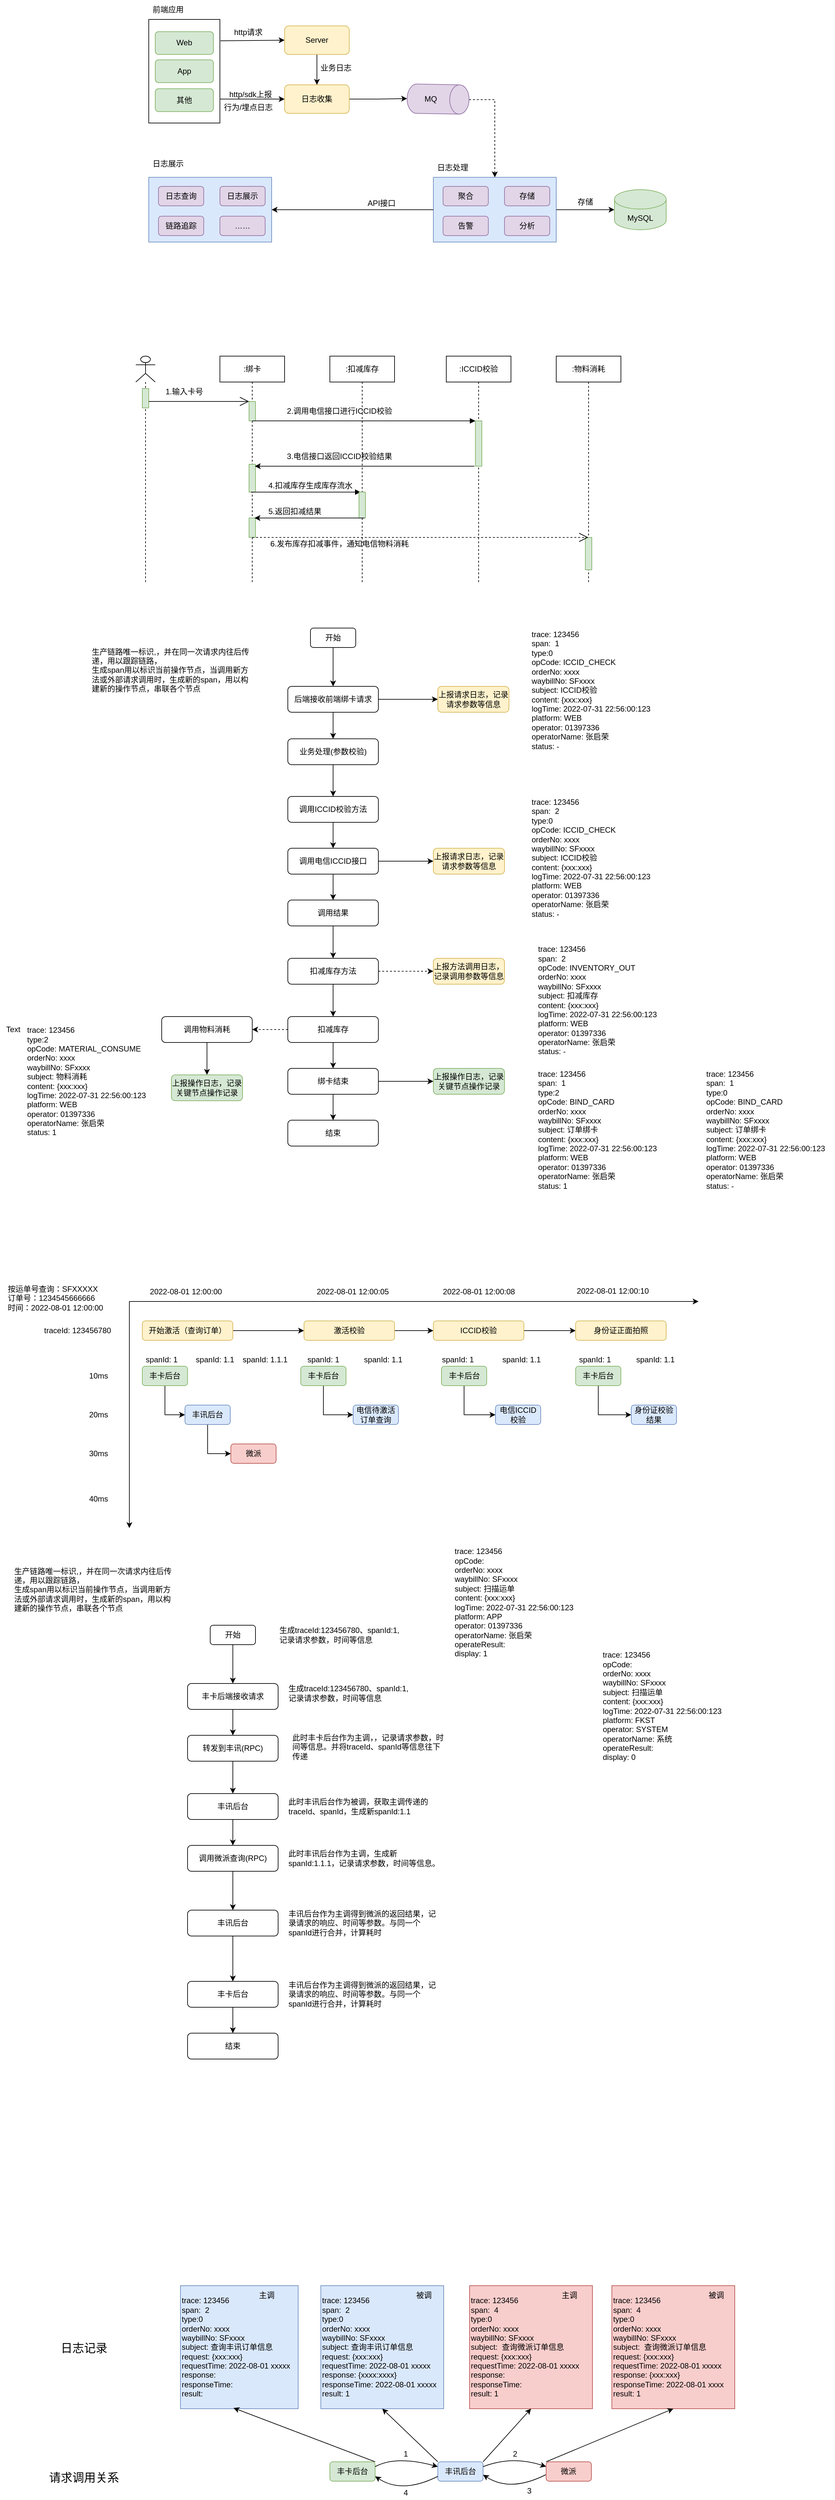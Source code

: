 <mxfile version="20.1.1" type="github">
  <diagram id="kvTPYWObUU4OJ8QcUyJl" name="第 1 页">
    <mxGraphModel dx="1422" dy="754" grid="1" gridSize="10" guides="1" tooltips="1" connect="1" arrows="1" fold="1" page="1" pageScale="1" pageWidth="1169" pageHeight="827" math="0" shadow="0">
      <root>
        <mxCell id="0" />
        <mxCell id="1" parent="0" />
        <mxCell id="aw7fuCHsteFxEcOTFYNh-49" style="edgeStyle=orthogonalEdgeStyle;rounded=0;orthogonalLoop=1;jettySize=auto;html=1;exitX=0.5;exitY=0;exitDx=0;exitDy=0;exitPerimeter=0;dashed=1;" parent="1" source="aw7fuCHsteFxEcOTFYNh-10" target="aw7fuCHsteFxEcOTFYNh-41" edge="1">
          <mxGeometry relative="1" as="geometry" />
        </mxCell>
        <mxCell id="aw7fuCHsteFxEcOTFYNh-10" value="" style="shape=cylinder3;whiteSpace=wrap;html=1;boundedLbl=1;backgroundOutline=1;size=15;rotation=91;fillColor=#e1d5e7;strokeColor=#9673a6;" parent="1" vertex="1">
          <mxGeometry x="654.67" y="185.13" width="45.33" height="95.83" as="geometry" />
        </mxCell>
        <mxCell id="aw7fuCHsteFxEcOTFYNh-28" value="" style="group" parent="1" vertex="1" connectable="0">
          <mxGeometry x="230" y="353.82" width="190" height="100" as="geometry" />
        </mxCell>
        <mxCell id="aw7fuCHsteFxEcOTFYNh-22" value="" style="rounded=0;whiteSpace=wrap;html=1;fillColor=#dae8fc;strokeColor=#6c8ebf;" parent="aw7fuCHsteFxEcOTFYNh-28" vertex="1">
          <mxGeometry width="190" height="100" as="geometry" />
        </mxCell>
        <mxCell id="aw7fuCHsteFxEcOTFYNh-19" value="日志查询" style="rounded=1;whiteSpace=wrap;html=1;fillColor=#e1d5e7;strokeColor=#9673a6;" parent="aw7fuCHsteFxEcOTFYNh-28" vertex="1">
          <mxGeometry x="15" y="14" width="70" height="30" as="geometry" />
        </mxCell>
        <mxCell id="aw7fuCHsteFxEcOTFYNh-20" value="日志展示" style="rounded=1;whiteSpace=wrap;html=1;fillColor=#e1d5e7;strokeColor=#9673a6;" parent="aw7fuCHsteFxEcOTFYNh-28" vertex="1">
          <mxGeometry x="110" y="14" width="70" height="30" as="geometry" />
        </mxCell>
        <mxCell id="aw7fuCHsteFxEcOTFYNh-21" value="链路追踪" style="rounded=1;whiteSpace=wrap;html=1;fillColor=#e1d5e7;strokeColor=#9673a6;" parent="aw7fuCHsteFxEcOTFYNh-28" vertex="1">
          <mxGeometry x="15" y="60" width="70" height="30" as="geometry" />
        </mxCell>
        <mxCell id="KkT-oR0zyqJZEEh2iuAG-106" value="……" style="rounded=1;whiteSpace=wrap;html=1;fillColor=#e1d5e7;strokeColor=#9673a6;" parent="aw7fuCHsteFxEcOTFYNh-28" vertex="1">
          <mxGeometry x="110" y="60" width="70" height="30" as="geometry" />
        </mxCell>
        <mxCell id="aw7fuCHsteFxEcOTFYNh-40" value="" style="group" parent="1" vertex="1" connectable="0">
          <mxGeometry x="670" y="353.82" width="190" height="100" as="geometry" />
        </mxCell>
        <mxCell id="aw7fuCHsteFxEcOTFYNh-41" value="" style="rounded=0;whiteSpace=wrap;html=1;fillColor=#dae8fc;strokeColor=#6c8ebf;" parent="aw7fuCHsteFxEcOTFYNh-40" vertex="1">
          <mxGeometry width="190" height="100" as="geometry" />
        </mxCell>
        <mxCell id="aw7fuCHsteFxEcOTFYNh-42" value="聚合" style="rounded=1;whiteSpace=wrap;html=1;fillColor=#e1d5e7;strokeColor=#9673a6;" parent="aw7fuCHsteFxEcOTFYNh-40" vertex="1">
          <mxGeometry x="15" y="14" width="70" height="30" as="geometry" />
        </mxCell>
        <mxCell id="aw7fuCHsteFxEcOTFYNh-43" value="存储" style="rounded=1;whiteSpace=wrap;html=1;fillColor=#e1d5e7;strokeColor=#9673a6;" parent="aw7fuCHsteFxEcOTFYNh-40" vertex="1">
          <mxGeometry x="110" y="14" width="70" height="30" as="geometry" />
        </mxCell>
        <mxCell id="aw7fuCHsteFxEcOTFYNh-44" value="告警" style="rounded=1;whiteSpace=wrap;html=1;fillColor=#e1d5e7;strokeColor=#9673a6;" parent="aw7fuCHsteFxEcOTFYNh-40" vertex="1">
          <mxGeometry x="15" y="60" width="70" height="30" as="geometry" />
        </mxCell>
        <mxCell id="aw7fuCHsteFxEcOTFYNh-45" value="分析" style="rounded=1;whiteSpace=wrap;html=1;fillColor=#e1d5e7;strokeColor=#9673a6;" parent="aw7fuCHsteFxEcOTFYNh-40" vertex="1">
          <mxGeometry x="110" y="60" width="70" height="30" as="geometry" />
        </mxCell>
        <mxCell id="aw7fuCHsteFxEcOTFYNh-46" value="日志展示" style="text;html=1;strokeColor=none;fillColor=none;align=center;verticalAlign=middle;whiteSpace=wrap;rounded=0;" parent="1" vertex="1">
          <mxGeometry x="230" y="317.82" width="60" height="30" as="geometry" />
        </mxCell>
        <mxCell id="aw7fuCHsteFxEcOTFYNh-47" value="日志处理" style="text;html=1;strokeColor=none;fillColor=none;align=center;verticalAlign=middle;whiteSpace=wrap;rounded=0;" parent="1" vertex="1">
          <mxGeometry x="670" y="323.82" width="60" height="30" as="geometry" />
        </mxCell>
        <mxCell id="aw7fuCHsteFxEcOTFYNh-57" style="edgeStyle=orthogonalEdgeStyle;rounded=0;orthogonalLoop=1;jettySize=auto;html=1;exitX=1;exitY=0.5;exitDx=0;exitDy=0;entryX=0;entryY=0.5;entryDx=0;entryDy=0;entryPerimeter=0;" parent="1" source="aw7fuCHsteFxEcOTFYNh-41" target="aw7fuCHsteFxEcOTFYNh-60" edge="1">
          <mxGeometry relative="1" as="geometry">
            <mxPoint x="940" y="403.82" as="targetPoint" />
          </mxGeometry>
        </mxCell>
        <mxCell id="aw7fuCHsteFxEcOTFYNh-58" style="edgeStyle=orthogonalEdgeStyle;rounded=0;orthogonalLoop=1;jettySize=auto;html=1;exitX=0;exitY=0.5;exitDx=0;exitDy=0;entryX=1;entryY=0.5;entryDx=0;entryDy=0;" parent="1" source="aw7fuCHsteFxEcOTFYNh-41" target="aw7fuCHsteFxEcOTFYNh-22" edge="1">
          <mxGeometry relative="1" as="geometry" />
        </mxCell>
        <mxCell id="aw7fuCHsteFxEcOTFYNh-59" value="API接口" style="text;html=1;strokeColor=none;fillColor=none;align=center;verticalAlign=middle;whiteSpace=wrap;rounded=0;" parent="1" vertex="1">
          <mxGeometry x="560" y="379" width="60" height="30" as="geometry" />
        </mxCell>
        <mxCell id="aw7fuCHsteFxEcOTFYNh-60" value="MySQL" style="shape=cylinder3;whiteSpace=wrap;html=1;boundedLbl=1;backgroundOutline=1;size=15;fillColor=#d5e8d4;strokeColor=#82b366;" parent="1" vertex="1">
          <mxGeometry x="950" y="372.82" width="80" height="62" as="geometry" />
        </mxCell>
        <mxCell id="aw7fuCHsteFxEcOTFYNh-62" style="edgeStyle=orthogonalEdgeStyle;rounded=0;orthogonalLoop=1;jettySize=auto;html=1;exitX=1;exitY=0.5;exitDx=0;exitDy=0;entryX=0.5;entryY=1;entryDx=0;entryDy=0;entryPerimeter=0;" parent="1" source="aw7fuCHsteFxEcOTFYNh-61" target="aw7fuCHsteFxEcOTFYNh-10" edge="1">
          <mxGeometry relative="1" as="geometry" />
        </mxCell>
        <mxCell id="aw7fuCHsteFxEcOTFYNh-61" value="日志收集" style="rounded=1;whiteSpace=wrap;html=1;fillColor=#fff2cc;strokeColor=#d6b656;" parent="1" vertex="1">
          <mxGeometry x="440" y="211" width="100" height="44.09" as="geometry" />
        </mxCell>
        <mxCell id="aw7fuCHsteFxEcOTFYNh-63" value="MQ" style="text;html=1;strokeColor=none;fillColor=none;align=center;verticalAlign=middle;whiteSpace=wrap;rounded=0;" parent="1" vertex="1">
          <mxGeometry x="636" y="218.04" width="60" height="30" as="geometry" />
        </mxCell>
        <mxCell id="KkT-oR0zyqJZEEh2iuAG-2" value="前端应用" style="text;html=1;strokeColor=none;fillColor=none;align=center;verticalAlign=middle;whiteSpace=wrap;rounded=0;" parent="1" vertex="1">
          <mxGeometry x="230" y="80" width="60" height="30" as="geometry" />
        </mxCell>
        <mxCell id="KkT-oR0zyqJZEEh2iuAG-8" value="" style="group;fillColor=#d5e8d4;strokeColor=#82b366;" parent="1" vertex="1" connectable="0">
          <mxGeometry x="230" y="110" width="110" height="160" as="geometry" />
        </mxCell>
        <mxCell id="KkT-oR0zyqJZEEh2iuAG-1" value="" style="rounded=0;whiteSpace=wrap;html=1;" parent="KkT-oR0zyqJZEEh2iuAG-8" vertex="1">
          <mxGeometry width="110" height="160.0" as="geometry" />
        </mxCell>
        <mxCell id="KkT-oR0zyqJZEEh2iuAG-4" value="Web" style="rounded=1;whiteSpace=wrap;html=1;fillColor=#d5e8d4;strokeColor=#82b366;" parent="KkT-oR0zyqJZEEh2iuAG-8" vertex="1">
          <mxGeometry x="10" y="18.824" width="90" height="35.294" as="geometry" />
        </mxCell>
        <mxCell id="KkT-oR0zyqJZEEh2iuAG-5" value="App" style="rounded=1;whiteSpace=wrap;html=1;fillColor=#d5e8d4;strokeColor=#82b366;" parent="KkT-oR0zyqJZEEh2iuAG-8" vertex="1">
          <mxGeometry x="10" y="62.353" width="90" height="35.294" as="geometry" />
        </mxCell>
        <mxCell id="KkT-oR0zyqJZEEh2iuAG-7" value="其他" style="rounded=1;whiteSpace=wrap;html=1;fillColor=#d5e8d4;strokeColor=#82b366;" parent="KkT-oR0zyqJZEEh2iuAG-8" vertex="1">
          <mxGeometry x="10" y="107.059" width="90" height="35.294" as="geometry" />
        </mxCell>
        <mxCell id="KkT-oR0zyqJZEEh2iuAG-11" value="http请求" style="text;html=1;strokeColor=none;fillColor=none;align=center;verticalAlign=middle;whiteSpace=wrap;rounded=0;" parent="1" vertex="1">
          <mxGeometry x="350" y="120" width="67.5" height="20" as="geometry" />
        </mxCell>
        <mxCell id="KkT-oR0zyqJZEEh2iuAG-36" value=":绑卡" style="shape=umlLifeline;perimeter=lifelinePerimeter;whiteSpace=wrap;html=1;container=1;collapsible=0;recursiveResize=0;outlineConnect=0;" parent="1" vertex="1">
          <mxGeometry x="340" y="630" width="100" height="350" as="geometry" />
        </mxCell>
        <mxCell id="KkT-oR0zyqJZEEh2iuAG-39" value="" style="html=1;points=[];perimeter=orthogonalPerimeter;fillColor=#d5e8d4;strokeColor=#82b366;" parent="KkT-oR0zyqJZEEh2iuAG-36" vertex="1">
          <mxGeometry x="45" y="70" width="10" height="30" as="geometry" />
        </mxCell>
        <mxCell id="KkT-oR0zyqJZEEh2iuAG-44" value="" style="html=1;points=[];perimeter=orthogonalPerimeter;fillColor=#d5e8d4;strokeColor=#82b366;" parent="KkT-oR0zyqJZEEh2iuAG-36" vertex="1">
          <mxGeometry x="45" y="167" width="10" height="43" as="geometry" />
        </mxCell>
        <mxCell id="KkT-oR0zyqJZEEh2iuAG-52" value="" style="html=1;verticalAlign=bottom;endArrow=block;rounded=0;" parent="KkT-oR0zyqJZEEh2iuAG-36" edge="1">
          <mxGeometry x="0.203" y="10" width="80" relative="1" as="geometry">
            <mxPoint x="48" y="210" as="sourcePoint" />
            <mxPoint x="217.5" y="210" as="targetPoint" />
            <mxPoint as="offset" />
          </mxGeometry>
        </mxCell>
        <mxCell id="KkT-oR0zyqJZEEh2iuAG-56" value="" style="html=1;points=[];perimeter=orthogonalPerimeter;fillColor=#d5e8d4;strokeColor=#82b366;" parent="KkT-oR0zyqJZEEh2iuAG-36" vertex="1">
          <mxGeometry x="45" y="250" width="10" height="30" as="geometry" />
        </mxCell>
        <mxCell id="KkT-oR0zyqJZEEh2iuAG-37" value=":扣减库存" style="shape=umlLifeline;perimeter=lifelinePerimeter;whiteSpace=wrap;html=1;container=1;collapsible=0;recursiveResize=0;outlineConnect=0;" parent="1" vertex="1">
          <mxGeometry x="510" y="630" width="100" height="350" as="geometry" />
        </mxCell>
        <mxCell id="KkT-oR0zyqJZEEh2iuAG-49" value="" style="html=1;points=[];perimeter=orthogonalPerimeter;fillColor=#d5e8d4;strokeColor=#82b366;" parent="KkT-oR0zyqJZEEh2iuAG-37" vertex="1">
          <mxGeometry x="45" y="210" width="10" height="40" as="geometry" />
        </mxCell>
        <mxCell id="KkT-oR0zyqJZEEh2iuAG-76" value="6.发布库存扣减事件，通知电信物料消耗" style="text;html=1;strokeColor=none;fillColor=none;align=center;verticalAlign=middle;whiteSpace=wrap;rounded=0;" parent="KkT-oR0zyqJZEEh2iuAG-37" vertex="1">
          <mxGeometry x="-110" y="280" width="250" height="20" as="geometry" />
        </mxCell>
        <mxCell id="KkT-oR0zyqJZEEh2iuAG-38" value=":ICCID校验" style="shape=umlLifeline;perimeter=lifelinePerimeter;whiteSpace=wrap;html=1;container=1;collapsible=0;recursiveResize=0;outlineConnect=0;" parent="1" vertex="1">
          <mxGeometry x="690" y="630" width="100" height="350" as="geometry" />
        </mxCell>
        <mxCell id="KkT-oR0zyqJZEEh2iuAG-41" value="" style="html=1;points=[];perimeter=orthogonalPerimeter;fillColor=#d5e8d4;strokeColor=#82b366;" parent="KkT-oR0zyqJZEEh2iuAG-38" vertex="1">
          <mxGeometry x="45" y="100" width="10" height="70" as="geometry" />
        </mxCell>
        <mxCell id="KkT-oR0zyqJZEEh2iuAG-42" value="" style="html=1;verticalAlign=bottom;endArrow=block;entryX=0;entryY=0;rounded=0;" parent="1" source="KkT-oR0zyqJZEEh2iuAG-36" target="KkT-oR0zyqJZEEh2iuAG-41" edge="1">
          <mxGeometry relative="1" as="geometry">
            <mxPoint x="665" y="730" as="sourcePoint" />
          </mxGeometry>
        </mxCell>
        <mxCell id="KkT-oR0zyqJZEEh2iuAG-48" value="" style="endArrow=classic;html=1;rounded=0;" parent="1" edge="1">
          <mxGeometry width="50" height="50" relative="1" as="geometry">
            <mxPoint x="733.5" y="800" as="sourcePoint" />
            <mxPoint x="394" y="800" as="targetPoint" />
            <Array as="points">
              <mxPoint x="524" y="800" />
            </Array>
          </mxGeometry>
        </mxCell>
        <mxCell id="KkT-oR0zyqJZEEh2iuAG-53" value=":物料消耗" style="shape=umlLifeline;perimeter=lifelinePerimeter;whiteSpace=wrap;html=1;container=1;collapsible=0;recursiveResize=0;outlineConnect=0;" parent="1" vertex="1">
          <mxGeometry x="860" y="630" width="100" height="350" as="geometry" />
        </mxCell>
        <mxCell id="KkT-oR0zyqJZEEh2iuAG-55" value="" style="html=1;points=[];perimeter=orthogonalPerimeter;fillColor=#d5e8d4;strokeColor=#82b366;" parent="KkT-oR0zyqJZEEh2iuAG-53" vertex="1">
          <mxGeometry x="45" y="280" width="10" height="50" as="geometry" />
        </mxCell>
        <mxCell id="KkT-oR0zyqJZEEh2iuAG-57" value="" style="endArrow=classic;html=1;rounded=0;" parent="1" edge="1">
          <mxGeometry width="50" height="50" relative="1" as="geometry">
            <mxPoint x="563.5" y="880" as="sourcePoint" />
            <mxPoint x="393.5" y="880" as="targetPoint" />
            <Array as="points">
              <mxPoint x="494" y="880" />
            </Array>
          </mxGeometry>
        </mxCell>
        <mxCell id="KkT-oR0zyqJZEEh2iuAG-62" value="" style="endArrow=open;endFill=1;endSize=12;html=1;rounded=0;dashed=1;" parent="1" target="KkT-oR0zyqJZEEh2iuAG-53" edge="1">
          <mxGeometry width="160" relative="1" as="geometry">
            <mxPoint x="390" y="910" as="sourcePoint" />
            <mxPoint x="550" y="910" as="targetPoint" />
          </mxGeometry>
        </mxCell>
        <mxCell id="KkT-oR0zyqJZEEh2iuAG-66" value="" style="shape=umlLifeline;participant=umlActor;perimeter=lifelinePerimeter;whiteSpace=wrap;html=1;container=1;collapsible=0;recursiveResize=0;verticalAlign=top;spacingTop=36;outlineConnect=0;" parent="1" vertex="1">
          <mxGeometry x="210" y="630" width="30" height="350" as="geometry" />
        </mxCell>
        <mxCell id="KkT-oR0zyqJZEEh2iuAG-67" value="" style="html=1;points=[];perimeter=orthogonalPerimeter;fillColor=#d5e8d4;strokeColor=#82b366;" parent="KkT-oR0zyqJZEEh2iuAG-66" vertex="1">
          <mxGeometry x="10" y="50" width="10" height="30" as="geometry" />
        </mxCell>
        <mxCell id="KkT-oR0zyqJZEEh2iuAG-68" value="" style="endArrow=open;endFill=1;endSize=12;html=1;rounded=0;" parent="1" edge="1">
          <mxGeometry width="160" relative="1" as="geometry">
            <mxPoint x="230" y="700" as="sourcePoint" />
            <mxPoint x="385" y="700" as="targetPoint" />
          </mxGeometry>
        </mxCell>
        <mxCell id="KkT-oR0zyqJZEEh2iuAG-69" value="1.输入卡号" style="text;html=1;strokeColor=none;fillColor=none;align=center;verticalAlign=middle;whiteSpace=wrap;rounded=0;" parent="1" vertex="1">
          <mxGeometry x="255" y="670" width="60" height="30" as="geometry" />
        </mxCell>
        <mxCell id="KkT-oR0zyqJZEEh2iuAG-70" value="2.调用电信接口进行ICCID校验" style="text;html=1;strokeColor=none;fillColor=none;align=center;verticalAlign=middle;whiteSpace=wrap;rounded=0;" parent="1" vertex="1">
          <mxGeometry x="440" y="700" width="170" height="30" as="geometry" />
        </mxCell>
        <mxCell id="KkT-oR0zyqJZEEh2iuAG-71" value="3.电信接口返回ICCID校验结果" style="text;html=1;strokeColor=none;fillColor=none;align=center;verticalAlign=middle;whiteSpace=wrap;rounded=0;" parent="1" vertex="1">
          <mxGeometry x="440" y="770" width="170" height="30" as="geometry" />
        </mxCell>
        <mxCell id="KkT-oR0zyqJZEEh2iuAG-72" value="4.扣减库存生成库存流水" style="text;html=1;strokeColor=none;fillColor=none;align=center;verticalAlign=middle;whiteSpace=wrap;rounded=0;" parent="1" vertex="1">
          <mxGeometry x="410" y="820" width="140" height="20" as="geometry" />
        </mxCell>
        <mxCell id="KkT-oR0zyqJZEEh2iuAG-73" value="5.返回扣减结果" style="text;html=1;strokeColor=none;fillColor=none;align=center;verticalAlign=middle;whiteSpace=wrap;rounded=0;" parent="1" vertex="1">
          <mxGeometry x="396" y="860" width="120" height="20" as="geometry" />
        </mxCell>
        <mxCell id="KkT-oR0zyqJZEEh2iuAG-95" style="edgeStyle=orthogonalEdgeStyle;rounded=0;orthogonalLoop=1;jettySize=auto;html=1;exitX=0.5;exitY=1;exitDx=0;exitDy=0;entryX=0.5;entryY=0;entryDx=0;entryDy=0;" parent="1" source="KkT-oR0zyqJZEEh2iuAG-92" target="aw7fuCHsteFxEcOTFYNh-61" edge="1">
          <mxGeometry relative="1" as="geometry" />
        </mxCell>
        <mxCell id="KkT-oR0zyqJZEEh2iuAG-92" value="Server" style="rounded=1;whiteSpace=wrap;html=1;fillColor=#fff2cc;strokeColor=#d6b656;" parent="1" vertex="1">
          <mxGeometry x="440" y="120" width="100" height="44.09" as="geometry" />
        </mxCell>
        <mxCell id="KkT-oR0zyqJZEEh2iuAG-97" value="" style="endArrow=classic;html=1;rounded=0;entryX=0;entryY=0.5;entryDx=0;entryDy=0;" parent="1" target="aw7fuCHsteFxEcOTFYNh-61" edge="1">
          <mxGeometry width="50" height="50" relative="1" as="geometry">
            <mxPoint x="340" y="233" as="sourcePoint" />
            <mxPoint x="430" y="210" as="targetPoint" />
          </mxGeometry>
        </mxCell>
        <mxCell id="KkT-oR0zyqJZEEh2iuAG-98" value="http/sdk上报" style="text;html=1;strokeColor=none;fillColor=none;align=center;verticalAlign=middle;whiteSpace=wrap;rounded=0;" parent="1" vertex="1">
          <mxGeometry x="350" y="211" width="75" height="30" as="geometry" />
        </mxCell>
        <mxCell id="KkT-oR0zyqJZEEh2iuAG-99" value="业务日志" style="text;html=1;strokeColor=none;fillColor=none;align=center;verticalAlign=middle;whiteSpace=wrap;rounded=0;" parent="1" vertex="1">
          <mxGeometry x="492.5" y="175.5" width="52.5" height="19" as="geometry" />
        </mxCell>
        <mxCell id="KkT-oR0zyqJZEEh2iuAG-101" value="" style="endArrow=classic;html=1;rounded=0;entryX=0;entryY=0.5;entryDx=0;entryDy=0;exitX=1.009;exitY=0.206;exitDx=0;exitDy=0;exitPerimeter=0;" parent="1" source="KkT-oR0zyqJZEEh2iuAG-1" target="KkT-oR0zyqJZEEh2iuAG-92" edge="1">
          <mxGeometry width="50" height="50" relative="1" as="geometry">
            <mxPoint x="360" y="180" as="sourcePoint" />
            <mxPoint x="410" y="130" as="targetPoint" />
          </mxGeometry>
        </mxCell>
        <mxCell id="KkT-oR0zyqJZEEh2iuAG-103" value="存储" style="text;html=1;strokeColor=none;fillColor=none;align=center;verticalAlign=middle;whiteSpace=wrap;rounded=0;" parent="1" vertex="1">
          <mxGeometry x="880" y="383" width="50" height="17.18" as="geometry" />
        </mxCell>
        <mxCell id="KkT-oR0zyqJZEEh2iuAG-104" value="行为/埋点日志" style="text;html=1;strokeColor=none;fillColor=none;align=center;verticalAlign=middle;whiteSpace=wrap;rounded=0;" parent="1" vertex="1">
          <mxGeometry x="340.63" y="236.09" width="86.25" height="19" as="geometry" />
        </mxCell>
        <mxCell id="KkT-oR0zyqJZEEh2iuAG-109" style="edgeStyle=orthogonalEdgeStyle;rounded=0;orthogonalLoop=1;jettySize=auto;html=1;exitX=0.5;exitY=1;exitDx=0;exitDy=0;entryX=0.5;entryY=0;entryDx=0;entryDy=0;" parent="1" source="KkT-oR0zyqJZEEh2iuAG-107" target="KkT-oR0zyqJZEEh2iuAG-108" edge="1">
          <mxGeometry relative="1" as="geometry" />
        </mxCell>
        <mxCell id="KkT-oR0zyqJZEEh2iuAG-107" value="开始" style="rounded=1;whiteSpace=wrap;html=1;" parent="1" vertex="1">
          <mxGeometry x="480" y="1050" width="70" height="30" as="geometry" />
        </mxCell>
        <mxCell id="KkT-oR0zyqJZEEh2iuAG-111" style="edgeStyle=orthogonalEdgeStyle;rounded=0;orthogonalLoop=1;jettySize=auto;html=1;exitX=0.5;exitY=1;exitDx=0;exitDy=0;entryX=0.5;entryY=0;entryDx=0;entryDy=0;" parent="1" source="KkT-oR0zyqJZEEh2iuAG-108" target="KkT-oR0zyqJZEEh2iuAG-110" edge="1">
          <mxGeometry relative="1" as="geometry" />
        </mxCell>
        <mxCell id="IR955zyRSDsVAtKedioO-4" style="edgeStyle=orthogonalEdgeStyle;rounded=0;orthogonalLoop=1;jettySize=auto;html=1;" parent="1" source="KkT-oR0zyqJZEEh2iuAG-108" target="3sWgMQn-a0ZtMmKVRTPP-19" edge="1">
          <mxGeometry relative="1" as="geometry" />
        </mxCell>
        <mxCell id="KkT-oR0zyqJZEEh2iuAG-108" value="后端接收前端绑卡请求" style="rounded=1;whiteSpace=wrap;html=1;" parent="1" vertex="1">
          <mxGeometry x="445" y="1140" width="140" height="40" as="geometry" />
        </mxCell>
        <mxCell id="KkT-oR0zyqJZEEh2iuAG-117" style="edgeStyle=orthogonalEdgeStyle;rounded=0;orthogonalLoop=1;jettySize=auto;html=1;exitX=0.5;exitY=1;exitDx=0;exitDy=0;entryX=0.5;entryY=0;entryDx=0;entryDy=0;" parent="1" source="KkT-oR0zyqJZEEh2iuAG-110" target="KkT-oR0zyqJZEEh2iuAG-119" edge="1">
          <mxGeometry relative="1" as="geometry">
            <mxPoint x="515" y="1310" as="targetPoint" />
          </mxGeometry>
        </mxCell>
        <mxCell id="KkT-oR0zyqJZEEh2iuAG-110" value="业务处理(参数校验)" style="rounded=1;whiteSpace=wrap;html=1;" parent="1" vertex="1">
          <mxGeometry x="445" y="1221" width="140" height="40" as="geometry" />
        </mxCell>
        <mxCell id="KkT-oR0zyqJZEEh2iuAG-142" style="edgeStyle=orthogonalEdgeStyle;rounded=0;orthogonalLoop=1;jettySize=auto;html=1;exitX=0.5;exitY=1;exitDx=0;exitDy=0;entryX=0.5;entryY=0;entryDx=0;entryDy=0;" parent="1" source="KkT-oR0zyqJZEEh2iuAG-119" target="KkT-oR0zyqJZEEh2iuAG-131" edge="1">
          <mxGeometry relative="1" as="geometry" />
        </mxCell>
        <mxCell id="KkT-oR0zyqJZEEh2iuAG-119" value="调用ICCID校验方法" style="rounded=1;whiteSpace=wrap;html=1;" parent="1" vertex="1">
          <mxGeometry x="445" y="1310" width="140" height="40" as="geometry" />
        </mxCell>
        <mxCell id="KkT-oR0zyqJZEEh2iuAG-146" style="edgeStyle=orthogonalEdgeStyle;rounded=0;orthogonalLoop=1;jettySize=auto;html=1;exitX=0.5;exitY=1;exitDx=0;exitDy=0;entryX=0.5;entryY=0;entryDx=0;entryDy=0;" parent="1" source="KkT-oR0zyqJZEEh2iuAG-131" target="KkT-oR0zyqJZEEh2iuAG-132" edge="1">
          <mxGeometry relative="1" as="geometry" />
        </mxCell>
        <mxCell id="KkT-oR0zyqJZEEh2iuAG-157" style="edgeStyle=orthogonalEdgeStyle;rounded=0;orthogonalLoop=1;jettySize=auto;html=1;exitX=1;exitY=0.5;exitDx=0;exitDy=0;" parent="1" source="KkT-oR0zyqJZEEh2iuAG-131" target="KkT-oR0zyqJZEEh2iuAG-156" edge="1">
          <mxGeometry relative="1" as="geometry" />
        </mxCell>
        <mxCell id="KkT-oR0zyqJZEEh2iuAG-131" value="调用电信ICCID接口" style="rounded=1;whiteSpace=wrap;html=1;" parent="1" vertex="1">
          <mxGeometry x="445" y="1390" width="140" height="40" as="geometry" />
        </mxCell>
        <mxCell id="KkT-oR0zyqJZEEh2iuAG-143" style="edgeStyle=orthogonalEdgeStyle;rounded=0;orthogonalLoop=1;jettySize=auto;html=1;exitX=0.5;exitY=1;exitDx=0;exitDy=0;" parent="1" source="KkT-oR0zyqJZEEh2iuAG-132" target="KkT-oR0zyqJZEEh2iuAG-133" edge="1">
          <mxGeometry relative="1" as="geometry" />
        </mxCell>
        <mxCell id="KkT-oR0zyqJZEEh2iuAG-132" value="调用结果" style="rounded=1;whiteSpace=wrap;html=1;" parent="1" vertex="1">
          <mxGeometry x="445" y="1470" width="140" height="40" as="geometry" />
        </mxCell>
        <mxCell id="KkT-oR0zyqJZEEh2iuAG-144" style="edgeStyle=orthogonalEdgeStyle;rounded=0;orthogonalLoop=1;jettySize=auto;html=1;entryX=0.5;entryY=0;entryDx=0;entryDy=0;" parent="1" source="KkT-oR0zyqJZEEh2iuAG-133" target="KkT-oR0zyqJZEEh2iuAG-134" edge="1">
          <mxGeometry relative="1" as="geometry" />
        </mxCell>
        <mxCell id="KkT-oR0zyqJZEEh2iuAG-153" style="edgeStyle=orthogonalEdgeStyle;rounded=0;orthogonalLoop=1;jettySize=auto;html=1;exitX=1;exitY=0.5;exitDx=0;exitDy=0;dashed=1;" parent="1" source="KkT-oR0zyqJZEEh2iuAG-133" target="KkT-oR0zyqJZEEh2iuAG-152" edge="1">
          <mxGeometry relative="1" as="geometry" />
        </mxCell>
        <mxCell id="KkT-oR0zyqJZEEh2iuAG-133" value="扣减库存方法" style="rounded=1;whiteSpace=wrap;html=1;" parent="1" vertex="1">
          <mxGeometry x="445" y="1560" width="140" height="40" as="geometry" />
        </mxCell>
        <mxCell id="KkT-oR0zyqJZEEh2iuAG-145" style="edgeStyle=orthogonalEdgeStyle;rounded=0;orthogonalLoop=1;jettySize=auto;html=1;entryX=0.5;entryY=0;entryDx=0;entryDy=0;" parent="1" source="KkT-oR0zyqJZEEh2iuAG-134" target="KkT-oR0zyqJZEEh2iuAG-135" edge="1">
          <mxGeometry relative="1" as="geometry" />
        </mxCell>
        <mxCell id="KkT-oR0zyqJZEEh2iuAG-174" style="edgeStyle=orthogonalEdgeStyle;rounded=0;orthogonalLoop=1;jettySize=auto;html=1;entryX=1;entryY=0.5;entryDx=0;entryDy=0;dashed=1;" parent="1" source="KkT-oR0zyqJZEEh2iuAG-134" target="KkT-oR0zyqJZEEh2iuAG-172" edge="1">
          <mxGeometry relative="1" as="geometry" />
        </mxCell>
        <mxCell id="KkT-oR0zyqJZEEh2iuAG-134" value="扣减库存" style="rounded=1;whiteSpace=wrap;html=1;" parent="1" vertex="1">
          <mxGeometry x="445" y="1650" width="140" height="40" as="geometry" />
        </mxCell>
        <mxCell id="KkT-oR0zyqJZEEh2iuAG-138" style="edgeStyle=orthogonalEdgeStyle;rounded=0;orthogonalLoop=1;jettySize=auto;html=1;exitX=0.5;exitY=1;exitDx=0;exitDy=0;entryX=0.5;entryY=0;entryDx=0;entryDy=0;" parent="1" source="KkT-oR0zyqJZEEh2iuAG-135" target="KkT-oR0zyqJZEEh2iuAG-136" edge="1">
          <mxGeometry relative="1" as="geometry" />
        </mxCell>
        <mxCell id="KkT-oR0zyqJZEEh2iuAG-151" style="edgeStyle=orthogonalEdgeStyle;rounded=0;orthogonalLoop=1;jettySize=auto;html=1;exitX=1;exitY=0.5;exitDx=0;exitDy=0;entryX=0;entryY=0.5;entryDx=0;entryDy=0;" parent="1" source="KkT-oR0zyqJZEEh2iuAG-135" target="KkT-oR0zyqJZEEh2iuAG-150" edge="1">
          <mxGeometry relative="1" as="geometry" />
        </mxCell>
        <mxCell id="KkT-oR0zyqJZEEh2iuAG-135" value="绑卡结束" style="rounded=1;whiteSpace=wrap;html=1;" parent="1" vertex="1">
          <mxGeometry x="445" y="1730" width="140" height="40" as="geometry" />
        </mxCell>
        <mxCell id="KkT-oR0zyqJZEEh2iuAG-136" value="结束" style="rounded=1;whiteSpace=wrap;html=1;" parent="1" vertex="1">
          <mxGeometry x="445" y="1810" width="140" height="40" as="geometry" />
        </mxCell>
        <mxCell id="KkT-oR0zyqJZEEh2iuAG-150" value="上报操作日志，记录关键节点操作记录" style="rounded=1;whiteSpace=wrap;html=1;fillColor=#d5e8d4;strokeColor=#82b366;" parent="1" vertex="1">
          <mxGeometry x="670" y="1730" width="110" height="40" as="geometry" />
        </mxCell>
        <mxCell id="KkT-oR0zyqJZEEh2iuAG-152" value="上报方法调用日志，记录调用参数等信息" style="rounded=1;whiteSpace=wrap;html=1;fillColor=#fff2cc;strokeColor=#d6b656;" parent="1" vertex="1">
          <mxGeometry x="670" y="1560" width="110" height="40" as="geometry" />
        </mxCell>
        <mxCell id="KkT-oR0zyqJZEEh2iuAG-156" value="上报请求日志，记录请求参数等信息" style="rounded=1;whiteSpace=wrap;html=1;fillColor=#fff2cc;strokeColor=#d6b656;" parent="1" vertex="1">
          <mxGeometry x="670" y="1390" width="110" height="40" as="geometry" />
        </mxCell>
        <mxCell id="KkT-oR0zyqJZEEh2iuAG-159" value="生产链路唯一标识,，并在同一次请求内往后传递，用以跟踪链路，&lt;br&gt;生成span用以标识当前操作节点，当调用新方法或外部请求调用时，生成新的span，用以构建新的操作节点，串联各个节点" style="text;html=1;strokeColor=none;fillColor=none;align=left;verticalAlign=middle;whiteSpace=wrap;rounded=0;" parent="1" vertex="1">
          <mxGeometry x="140" y="1070" width="256" height="90" as="geometry" />
        </mxCell>
        <mxCell id="KkT-oR0zyqJZEEh2iuAG-161" value="trace: 123456&lt;br&gt;span:&amp;nbsp; 2&lt;br&gt;type:0&lt;br&gt;opCode: ICCID_CHECK&lt;br&gt;orderNo: xxxx&lt;br&gt;waybillNo: SFxxxx&lt;br&gt;subject: ICCID校验&lt;br&gt;content: {xxx:xxx}&lt;br&gt;logTime: 2022-07-31 22:56:00:123&lt;br&gt;platform: WEB&lt;br&gt;operator: 01397336&lt;br&gt;operatorName: 张启荣&lt;br&gt;status: -" style="text;html=1;strokeColor=none;fillColor=none;align=left;verticalAlign=middle;whiteSpace=wrap;rounded=0;" parent="1" vertex="1">
          <mxGeometry x="820" y="1310" width="200" height="190" as="geometry" />
        </mxCell>
        <mxCell id="KkT-oR0zyqJZEEh2iuAG-162" value="trace: 123456&lt;br&gt;span:&amp;nbsp; 2&lt;br&gt;opCode: INVENTORY_OUT&lt;br&gt;orderNo: xxxx&lt;br&gt;waybillNo: SFxxxx&lt;br&gt;subject: 扣减库存&lt;br&gt;content: {xxx:xxx}&lt;br&gt;logTime: 2022-07-31 22:56:00:123&lt;br&gt;platform: WEB&lt;br&gt;operator: 01397336&lt;br&gt;operatorName: 张启荣&lt;br&gt;status: -" style="text;html=1;strokeColor=none;fillColor=none;align=left;verticalAlign=middle;whiteSpace=wrap;rounded=0;" parent="1" vertex="1">
          <mxGeometry x="830" y="1530" width="200" height="190" as="geometry" />
        </mxCell>
        <mxCell id="KkT-oR0zyqJZEEh2iuAG-163" value="trace: 123456&lt;br&gt;span:&amp;nbsp; 1&lt;br&gt;type:2&lt;br&gt;opCode: BIND_CARD&lt;br&gt;orderNo: xxxx&lt;br&gt;waybillNo: SFxxxx&lt;br&gt;subject: 订单绑卡&lt;br&gt;content: {xxx:xxx}&lt;br&gt;logTime: 2022-07-31 22:56:00:123&lt;br&gt;platform: WEB&lt;br&gt;operator: 01397336&lt;br&gt;operatorName: 张启荣&lt;br&gt;status: 1" style="text;html=1;strokeColor=none;fillColor=none;align=left;verticalAlign=middle;whiteSpace=wrap;rounded=0;" parent="1" vertex="1">
          <mxGeometry x="830" y="1730" width="200" height="190" as="geometry" />
        </mxCell>
        <mxCell id="KkT-oR0zyqJZEEh2iuAG-171" value="trace: 123456&lt;br&gt;type:2&lt;br&gt;opCode: MATERIAL_CONSUME&lt;br&gt;orderNo: xxxx&lt;br&gt;waybillNo: SFxxxx&lt;br&gt;subject: 物料消耗&lt;br&gt;content: {xxx:xxx}&lt;br&gt;logTime: 2022-07-31 22:56:00:123&lt;br&gt;platform: WEB&lt;br&gt;operator: 01397336&lt;br&gt;operatorName: 张启荣&lt;br&gt;status: 1" style="text;html=1;strokeColor=none;fillColor=none;align=left;verticalAlign=middle;whiteSpace=wrap;rounded=0;" parent="1" vertex="1">
          <mxGeometry x="40" y="1655" width="200" height="190" as="geometry" />
        </mxCell>
        <mxCell id="KkT-oR0zyqJZEEh2iuAG-176" style="edgeStyle=orthogonalEdgeStyle;rounded=0;orthogonalLoop=1;jettySize=auto;html=1;exitX=0.5;exitY=1;exitDx=0;exitDy=0;entryX=0.5;entryY=0;entryDx=0;entryDy=0;" parent="1" source="KkT-oR0zyqJZEEh2iuAG-172" target="KkT-oR0zyqJZEEh2iuAG-175" edge="1">
          <mxGeometry relative="1" as="geometry" />
        </mxCell>
        <mxCell id="KkT-oR0zyqJZEEh2iuAG-172" value="调用物料消耗" style="rounded=1;whiteSpace=wrap;html=1;" parent="1" vertex="1">
          <mxGeometry x="250" y="1650" width="140" height="40" as="geometry" />
        </mxCell>
        <mxCell id="KkT-oR0zyqJZEEh2iuAG-175" value="上报操作日志，记录关键节点操作记录" style="rounded=1;whiteSpace=wrap;html=1;fillColor=#d5e8d4;strokeColor=#82b366;" parent="1" vertex="1">
          <mxGeometry x="265" y="1740" width="110" height="40" as="geometry" />
        </mxCell>
        <mxCell id="3sWgMQn-a0ZtMmKVRTPP-4" value="" style="endArrow=classic;html=1;rounded=0;" parent="1" edge="1">
          <mxGeometry width="50" height="50" relative="1" as="geometry">
            <mxPoint x="200" y="2090" as="sourcePoint" />
            <mxPoint x="1080" y="2090" as="targetPoint" />
          </mxGeometry>
        </mxCell>
        <mxCell id="3sWgMQn-a0ZtMmKVRTPP-5" value="" style="endArrow=classic;html=1;rounded=0;" parent="1" edge="1">
          <mxGeometry width="50" height="50" relative="1" as="geometry">
            <mxPoint x="200" y="2090" as="sourcePoint" />
            <mxPoint x="200" y="2440" as="targetPoint" />
          </mxGeometry>
        </mxCell>
        <mxCell id="3sWgMQn-a0ZtMmKVRTPP-46" style="edgeStyle=orthogonalEdgeStyle;rounded=0;orthogonalLoop=1;jettySize=auto;html=1;entryX=0;entryY=0.5;entryDx=0;entryDy=0;" parent="1" source="3sWgMQn-a0ZtMmKVRTPP-11" target="3sWgMQn-a0ZtMmKVRTPP-22" edge="1">
          <mxGeometry relative="1" as="geometry" />
        </mxCell>
        <mxCell id="3sWgMQn-a0ZtMmKVRTPP-11" value="开始激活（查询订单）" style="rounded=1;whiteSpace=wrap;html=1;fillColor=#fff2cc;strokeColor=#d6b656;" parent="1" vertex="1">
          <mxGeometry x="220" y="2120" width="140" height="30" as="geometry" />
        </mxCell>
        <mxCell id="3sWgMQn-a0ZtMmKVRTPP-19" value="上报请求日志，记录请求参数等信息" style="rounded=1;whiteSpace=wrap;html=1;fillColor=#fff2cc;strokeColor=#d6b656;" parent="1" vertex="1">
          <mxGeometry x="676.88" y="1140" width="110" height="40" as="geometry" />
        </mxCell>
        <mxCell id="3sWgMQn-a0ZtMmKVRTPP-21" value="trace: 123456&lt;br&gt;span:&amp;nbsp; 1&lt;br&gt;type:0&lt;br&gt;opCode: BIND_CARD&lt;br&gt;orderNo: xxxx&lt;br&gt;waybillNo: SFxxxx&lt;br&gt;subject: 订单绑卡&lt;br&gt;content: {xxx:xxx}&lt;br&gt;logTime: 2022-07-31 22:56:00:123&lt;br&gt;platform: WEB&lt;br&gt;operator: 01397336&lt;br&gt;operatorName: 张启荣&lt;br&gt;status: -" style="text;html=1;strokeColor=none;fillColor=none;align=left;verticalAlign=middle;whiteSpace=wrap;rounded=0;" parent="1" vertex="1">
          <mxGeometry x="1090" y="1730" width="200" height="190" as="geometry" />
        </mxCell>
        <mxCell id="3sWgMQn-a0ZtMmKVRTPP-47" style="edgeStyle=orthogonalEdgeStyle;rounded=0;orthogonalLoop=1;jettySize=auto;html=1;" parent="1" source="3sWgMQn-a0ZtMmKVRTPP-22" target="3sWgMQn-a0ZtMmKVRTPP-23" edge="1">
          <mxGeometry relative="1" as="geometry" />
        </mxCell>
        <mxCell id="3sWgMQn-a0ZtMmKVRTPP-22" value="激活校验" style="rounded=1;whiteSpace=wrap;html=1;fillColor=#fff2cc;strokeColor=#d6b656;" parent="1" vertex="1">
          <mxGeometry x="470" y="2120" width="140" height="30" as="geometry" />
        </mxCell>
        <mxCell id="3sWgMQn-a0ZtMmKVRTPP-48" style="edgeStyle=orthogonalEdgeStyle;rounded=0;orthogonalLoop=1;jettySize=auto;html=1;" parent="1" source="3sWgMQn-a0ZtMmKVRTPP-23" target="3sWgMQn-a0ZtMmKVRTPP-24" edge="1">
          <mxGeometry relative="1" as="geometry" />
        </mxCell>
        <mxCell id="3sWgMQn-a0ZtMmKVRTPP-23" value="ICCID校验" style="rounded=1;whiteSpace=wrap;html=1;fillColor=#fff2cc;strokeColor=#d6b656;" parent="1" vertex="1">
          <mxGeometry x="670" y="2120" width="140" height="30" as="geometry" />
        </mxCell>
        <mxCell id="3sWgMQn-a0ZtMmKVRTPP-24" value="身份证正面拍照" style="rounded=1;whiteSpace=wrap;html=1;fillColor=#fff2cc;strokeColor=#d6b656;" parent="1" vertex="1">
          <mxGeometry x="890" y="2120" width="140" height="30" as="geometry" />
        </mxCell>
        <mxCell id="3sWgMQn-a0ZtMmKVRTPP-159" style="edgeStyle=orthogonalEdgeStyle;rounded=0;orthogonalLoop=1;jettySize=auto;html=1;entryX=0;entryY=0.5;entryDx=0;entryDy=0;" parent="1" source="3sWgMQn-a0ZtMmKVRTPP-25" target="3sWgMQn-a0ZtMmKVRTPP-144" edge="1">
          <mxGeometry relative="1" as="geometry" />
        </mxCell>
        <mxCell id="3sWgMQn-a0ZtMmKVRTPP-25" value="丰卡后台" style="rounded=1;whiteSpace=wrap;html=1;fillColor=#d5e8d4;strokeColor=#82b366;" parent="1" vertex="1">
          <mxGeometry x="220" y="2190" width="70" height="30" as="geometry" />
        </mxCell>
        <mxCell id="3sWgMQn-a0ZtMmKVRTPP-26" value="微派" style="rounded=1;whiteSpace=wrap;html=1;fillColor=#f8cecc;strokeColor=#b85450;" parent="1" vertex="1">
          <mxGeometry x="356.88" y="2310" width="70" height="30" as="geometry" />
        </mxCell>
        <mxCell id="3sWgMQn-a0ZtMmKVRTPP-37" value="电信待激活订单查询" style="rounded=1;whiteSpace=wrap;html=1;fillColor=#dae8fc;strokeColor=#6c8ebf;" parent="1" vertex="1">
          <mxGeometry x="546" y="2250" width="70" height="30" as="geometry" />
        </mxCell>
        <mxCell id="3sWgMQn-a0ZtMmKVRTPP-42" value="电信ICCID校验" style="rounded=1;whiteSpace=wrap;html=1;fillColor=#dae8fc;strokeColor=#6c8ebf;" parent="1" vertex="1">
          <mxGeometry x="766" y="2250" width="70" height="30" as="geometry" />
        </mxCell>
        <mxCell id="3sWgMQn-a0ZtMmKVRTPP-43" value="" style="edgeStyle=orthogonalEdgeStyle;rounded=0;orthogonalLoop=1;jettySize=auto;html=1;exitX=0.5;exitY=1;exitDx=0;exitDy=0;entryX=0;entryY=0.5;entryDx=0;entryDy=0;" parent="1" source="3sWgMQn-a0ZtMmKVRTPP-44" target="3sWgMQn-a0ZtMmKVRTPP-45" edge="1">
          <mxGeometry relative="1" as="geometry" />
        </mxCell>
        <mxCell id="3sWgMQn-a0ZtMmKVRTPP-44" value="丰卡后台" style="rounded=1;whiteSpace=wrap;html=1;fillColor=#d5e8d4;strokeColor=#82b366;" parent="1" vertex="1">
          <mxGeometry x="890" y="2190" width="70" height="30" as="geometry" />
        </mxCell>
        <mxCell id="3sWgMQn-a0ZtMmKVRTPP-45" value="身份证校验结果" style="rounded=1;whiteSpace=wrap;html=1;fillColor=#dae8fc;strokeColor=#6c8ebf;" parent="1" vertex="1">
          <mxGeometry x="976" y="2250" width="70" height="30" as="geometry" />
        </mxCell>
        <mxCell id="3sWgMQn-a0ZtMmKVRTPP-49" value="2022-08-01 12:00:00" style="text;html=1;strokeColor=none;fillColor=none;align=center;verticalAlign=middle;whiteSpace=wrap;rounded=0;" parent="1" vertex="1">
          <mxGeometry x="225" y="2060" width="125" height="30" as="geometry" />
        </mxCell>
        <mxCell id="3sWgMQn-a0ZtMmKVRTPP-50" value="2022-08-01 12:00:05" style="text;html=1;strokeColor=none;fillColor=none;align=center;verticalAlign=middle;whiteSpace=wrap;rounded=0;" parent="1" vertex="1">
          <mxGeometry x="482.5" y="2060" width="125" height="30" as="geometry" />
        </mxCell>
        <mxCell id="3sWgMQn-a0ZtMmKVRTPP-53" value="2022-08-01 12:00:08" style="text;html=1;strokeColor=none;fillColor=none;align=center;verticalAlign=middle;whiteSpace=wrap;rounded=0;" parent="1" vertex="1">
          <mxGeometry x="677.5" y="2060" width="125" height="30" as="geometry" />
        </mxCell>
        <mxCell id="3sWgMQn-a0ZtMmKVRTPP-54" value="2022-08-01 12:00:10" style="text;html=1;strokeColor=none;fillColor=none;align=center;verticalAlign=middle;whiteSpace=wrap;rounded=0;" parent="1" vertex="1">
          <mxGeometry x="885" y="2059" width="125" height="30" as="geometry" />
        </mxCell>
        <mxCell id="3sWgMQn-a0ZtMmKVRTPP-55" value="10ms" style="text;html=1;strokeColor=none;fillColor=none;align=center;verticalAlign=middle;whiteSpace=wrap;rounded=0;" parent="1" vertex="1">
          <mxGeometry x="120" y="2190" width="65" height="30" as="geometry" />
        </mxCell>
        <mxCell id="3sWgMQn-a0ZtMmKVRTPP-58" value="20ms" style="text;html=1;strokeColor=none;fillColor=none;align=center;verticalAlign=middle;whiteSpace=wrap;rounded=0;" parent="1" vertex="1">
          <mxGeometry x="120" y="2250" width="65" height="30" as="geometry" />
        </mxCell>
        <mxCell id="3sWgMQn-a0ZtMmKVRTPP-59" value="30ms" style="text;html=1;strokeColor=none;fillColor=none;align=center;verticalAlign=middle;whiteSpace=wrap;rounded=0;" parent="1" vertex="1">
          <mxGeometry x="120" y="2310" width="65" height="30" as="geometry" />
        </mxCell>
        <mxCell id="3sWgMQn-a0ZtMmKVRTPP-60" value="40ms" style="text;html=1;strokeColor=none;fillColor=none;align=center;verticalAlign=middle;whiteSpace=wrap;rounded=0;" parent="1" vertex="1">
          <mxGeometry x="120" y="2380" width="65" height="30" as="geometry" />
        </mxCell>
        <mxCell id="3sWgMQn-a0ZtMmKVRTPP-71" value="按运单号查询：SFXXXXX&lt;br&gt;订单号：1234545666666&lt;br&gt;时间：2022-08-01 12:00:00" style="text;html=1;strokeColor=none;fillColor=none;align=left;verticalAlign=middle;whiteSpace=wrap;rounded=0;" parent="1" vertex="1">
          <mxGeometry x="10" y="2050" width="175" height="70" as="geometry" />
        </mxCell>
        <mxCell id="3sWgMQn-a0ZtMmKVRTPP-72" value="traceId: 123456780" style="text;html=1;strokeColor=none;fillColor=none;align=center;verticalAlign=middle;whiteSpace=wrap;rounded=0;" parent="1" vertex="1">
          <mxGeometry x="60" y="2125" width="120" height="20" as="geometry" />
        </mxCell>
        <mxCell id="3sWgMQn-a0ZtMmKVRTPP-76" value="spanId: 1" style="text;html=1;strokeColor=none;fillColor=none;align=center;verticalAlign=middle;whiteSpace=wrap;rounded=0;" parent="1" vertex="1">
          <mxGeometry x="220" y="2170" width="60" height="20" as="geometry" />
        </mxCell>
        <mxCell id="3sWgMQn-a0ZtMmKVRTPP-78" value="spanId: 1" style="text;html=1;strokeColor=none;fillColor=none;align=center;verticalAlign=middle;whiteSpace=wrap;rounded=0;" parent="1" vertex="1">
          <mxGeometry x="470" y="2170" width="60" height="20" as="geometry" />
        </mxCell>
        <mxCell id="3sWgMQn-a0ZtMmKVRTPP-79" value="spanId: 1" style="text;html=1;strokeColor=none;fillColor=none;align=center;verticalAlign=middle;whiteSpace=wrap;rounded=0;" parent="1" vertex="1">
          <mxGeometry x="677.5" y="2170" width="60" height="20" as="geometry" />
        </mxCell>
        <mxCell id="3sWgMQn-a0ZtMmKVRTPP-80" value="spanId: 1" style="text;html=1;strokeColor=none;fillColor=none;align=center;verticalAlign=middle;whiteSpace=wrap;rounded=0;" parent="1" vertex="1">
          <mxGeometry x="890" y="2170" width="60" height="20" as="geometry" />
        </mxCell>
        <mxCell id="3sWgMQn-a0ZtMmKVRTPP-81" value="spanId: 1.1" style="text;html=1;strokeColor=none;fillColor=none;align=center;verticalAlign=middle;whiteSpace=wrap;rounded=0;" parent="1" vertex="1">
          <mxGeometry x="295" y="2170" width="75" height="20" as="geometry" />
        </mxCell>
        <mxCell id="3sWgMQn-a0ZtMmKVRTPP-82" style="edgeStyle=orthogonalEdgeStyle;rounded=0;orthogonalLoop=1;jettySize=auto;html=1;entryX=0.5;entryY=0;entryDx=0;entryDy=0;" parent="1" source="3sWgMQn-a0ZtMmKVRTPP-83" target="3sWgMQn-a0ZtMmKVRTPP-85" edge="1">
          <mxGeometry relative="1" as="geometry" />
        </mxCell>
        <mxCell id="3sWgMQn-a0ZtMmKVRTPP-83" value="开始" style="rounded=1;whiteSpace=wrap;html=1;" parent="1" vertex="1">
          <mxGeometry x="325" y="2590" width="70" height="30" as="geometry" />
        </mxCell>
        <mxCell id="3sWgMQn-a0ZtMmKVRTPP-84" style="edgeStyle=orthogonalEdgeStyle;rounded=0;orthogonalLoop=1;jettySize=auto;html=1;exitX=0.5;exitY=1;exitDx=0;exitDy=0;entryX=0.5;entryY=0;entryDx=0;entryDy=0;" parent="1" source="3sWgMQn-a0ZtMmKVRTPP-85" target="3sWgMQn-a0ZtMmKVRTPP-182" edge="1">
          <mxGeometry relative="1" as="geometry">
            <mxPoint x="360" y="2761" as="targetPoint" />
          </mxGeometry>
        </mxCell>
        <mxCell id="3sWgMQn-a0ZtMmKVRTPP-85" value="丰卡后端接收请求" style="rounded=1;whiteSpace=wrap;html=1;" parent="1" vertex="1">
          <mxGeometry x="290" y="2680" width="140" height="40" as="geometry" />
        </mxCell>
        <mxCell id="3sWgMQn-a0ZtMmKVRTPP-88" style="edgeStyle=orthogonalEdgeStyle;rounded=0;orthogonalLoop=1;jettySize=auto;html=1;exitX=0.5;exitY=1;exitDx=0;exitDy=0;entryX=0.5;entryY=0;entryDx=0;entryDy=0;" parent="1" source="3sWgMQn-a0ZtMmKVRTPP-89" target="3sWgMQn-a0ZtMmKVRTPP-92" edge="1">
          <mxGeometry relative="1" as="geometry" />
        </mxCell>
        <mxCell id="3sWgMQn-a0ZtMmKVRTPP-89" value="丰讯后台" style="rounded=1;whiteSpace=wrap;html=1;" parent="1" vertex="1">
          <mxGeometry x="290" y="2850" width="140" height="40" as="geometry" />
        </mxCell>
        <mxCell id="3sWgMQn-a0ZtMmKVRTPP-92" value="调用微派查询(RPC)" style="rounded=1;whiteSpace=wrap;html=1;" parent="1" vertex="1">
          <mxGeometry x="290" y="2930" width="140" height="40" as="geometry" />
        </mxCell>
        <mxCell id="3sWgMQn-a0ZtMmKVRTPP-93" style="edgeStyle=orthogonalEdgeStyle;rounded=0;orthogonalLoop=1;jettySize=auto;html=1;exitX=0.5;exitY=1;exitDx=0;exitDy=0;" parent="1" source="3sWgMQn-a0ZtMmKVRTPP-92" target="3sWgMQn-a0ZtMmKVRTPP-98" edge="1">
          <mxGeometry relative="1" as="geometry">
            <mxPoint x="360" y="3090" as="sourcePoint" />
          </mxGeometry>
        </mxCell>
        <mxCell id="3sWgMQn-a0ZtMmKVRTPP-96" style="edgeStyle=orthogonalEdgeStyle;rounded=0;orthogonalLoop=1;jettySize=auto;html=1;entryX=0.5;entryY=0;entryDx=0;entryDy=0;" parent="1" source="3sWgMQn-a0ZtMmKVRTPP-98" target="3sWgMQn-a0ZtMmKVRTPP-101" edge="1">
          <mxGeometry relative="1" as="geometry" />
        </mxCell>
        <mxCell id="3sWgMQn-a0ZtMmKVRTPP-98" value="丰讯后台" style="rounded=1;whiteSpace=wrap;html=1;" parent="1" vertex="1">
          <mxGeometry x="290" y="3030" width="140" height="40" as="geometry" />
        </mxCell>
        <mxCell id="3sWgMQn-a0ZtMmKVRTPP-99" style="edgeStyle=orthogonalEdgeStyle;rounded=0;orthogonalLoop=1;jettySize=auto;html=1;entryX=0.5;entryY=0;entryDx=0;entryDy=0;" parent="1" source="3sWgMQn-a0ZtMmKVRTPP-101" edge="1">
          <mxGeometry relative="1" as="geometry">
            <mxPoint x="360" y="3220" as="targetPoint" />
          </mxGeometry>
        </mxCell>
        <mxCell id="3sWgMQn-a0ZtMmKVRTPP-101" value="丰卡后台" style="rounded=1;whiteSpace=wrap;html=1;" parent="1" vertex="1">
          <mxGeometry x="290" y="3140" width="140" height="40" as="geometry" />
        </mxCell>
        <mxCell id="3sWgMQn-a0ZtMmKVRTPP-111" value="生产链路唯一标识,，并在同一次请求内往后传递，用以跟踪链路，&lt;br&gt;生成span用以标识当前操作节点，当调用新方法或外部请求调用时，生成新的span，用以构建新的操作节点，串联各个节点" style="text;html=1;strokeColor=none;fillColor=none;align=left;verticalAlign=middle;whiteSpace=wrap;rounded=0;" parent="1" vertex="1">
          <mxGeometry x="20" y="2490" width="256" height="90" as="geometry" />
        </mxCell>
        <mxCell id="3sWgMQn-a0ZtMmKVRTPP-135" value="结束" style="rounded=1;whiteSpace=wrap;html=1;" parent="1" vertex="1">
          <mxGeometry x="290" y="3220" width="140" height="40" as="geometry" />
        </mxCell>
        <mxCell id="3sWgMQn-a0ZtMmKVRTPP-137" value="此时丰卡后台作为主调，，记录请求参数，时间等信息。并将traceId、spanId等信息往下传递" style="text;html=1;strokeColor=none;fillColor=none;align=left;verticalAlign=middle;whiteSpace=wrap;rounded=0;" parent="1" vertex="1">
          <mxGeometry x="450" y="2755" width="240" height="45" as="geometry" />
        </mxCell>
        <mxCell id="3sWgMQn-a0ZtMmKVRTPP-138" value="生成traceId:123456780、spanId:1, 记录请求参数，时间等信息" style="text;html=1;strokeColor=none;fillColor=none;align=left;verticalAlign=middle;whiteSpace=wrap;rounded=0;" parent="1" vertex="1">
          <mxGeometry x="444" y="2680" width="200" height="30" as="geometry" />
        </mxCell>
        <mxCell id="3sWgMQn-a0ZtMmKVRTPP-161" style="edgeStyle=orthogonalEdgeStyle;rounded=0;orthogonalLoop=1;jettySize=auto;html=1;entryX=0;entryY=0.5;entryDx=0;entryDy=0;exitX=0.5;exitY=1;exitDx=0;exitDy=0;" parent="1" source="3sWgMQn-a0ZtMmKVRTPP-144" target="3sWgMQn-a0ZtMmKVRTPP-26" edge="1">
          <mxGeometry relative="1" as="geometry" />
        </mxCell>
        <mxCell id="3sWgMQn-a0ZtMmKVRTPP-144" value="丰讯后台" style="rounded=1;whiteSpace=wrap;html=1;fillColor=#dae8fc;strokeColor=#6c8ebf;" parent="1" vertex="1">
          <mxGeometry x="286" y="2250" width="70" height="30" as="geometry" />
        </mxCell>
        <mxCell id="3sWgMQn-a0ZtMmKVRTPP-150" value="spanId: 1.1.1" style="text;html=1;strokeColor=none;fillColor=none;align=center;verticalAlign=middle;whiteSpace=wrap;rounded=0;" parent="1" vertex="1">
          <mxGeometry x="370" y="2170" width="80" height="20" as="geometry" />
        </mxCell>
        <mxCell id="3sWgMQn-a0ZtMmKVRTPP-162" style="edgeStyle=orthogonalEdgeStyle;rounded=0;orthogonalLoop=1;jettySize=auto;html=1;entryX=0;entryY=0.5;entryDx=0;entryDy=0;exitX=0.5;exitY=1;exitDx=0;exitDy=0;" parent="1" source="3sWgMQn-a0ZtMmKVRTPP-154" target="3sWgMQn-a0ZtMmKVRTPP-37" edge="1">
          <mxGeometry relative="1" as="geometry" />
        </mxCell>
        <mxCell id="3sWgMQn-a0ZtMmKVRTPP-154" value="丰卡后台" style="rounded=1;whiteSpace=wrap;html=1;fillColor=#d5e8d4;strokeColor=#82b366;" parent="1" vertex="1">
          <mxGeometry x="465" y="2190" width="70" height="30" as="geometry" />
        </mxCell>
        <mxCell id="3sWgMQn-a0ZtMmKVRTPP-158" style="edgeStyle=orthogonalEdgeStyle;rounded=0;orthogonalLoop=1;jettySize=auto;html=1;entryX=0;entryY=0.5;entryDx=0;entryDy=0;exitX=0.5;exitY=1;exitDx=0;exitDy=0;" parent="1" source="3sWgMQn-a0ZtMmKVRTPP-157" target="3sWgMQn-a0ZtMmKVRTPP-42" edge="1">
          <mxGeometry relative="1" as="geometry" />
        </mxCell>
        <mxCell id="3sWgMQn-a0ZtMmKVRTPP-157" value="丰卡后台" style="rounded=1;whiteSpace=wrap;html=1;fillColor=#d5e8d4;strokeColor=#82b366;" parent="1" vertex="1">
          <mxGeometry x="682.5" y="2190" width="70" height="30" as="geometry" />
        </mxCell>
        <mxCell id="3sWgMQn-a0ZtMmKVRTPP-164" value="丰卡后台" style="rounded=1;whiteSpace=wrap;html=1;fillColor=#d5e8d4;strokeColor=#82b366;" parent="1" vertex="1">
          <mxGeometry x="510" y="3882" width="70" height="30" as="geometry" />
        </mxCell>
        <mxCell id="3sWgMQn-a0ZtMmKVRTPP-165" value="微派" style="rounded=1;whiteSpace=wrap;html=1;fillColor=#f8cecc;strokeColor=#b85450;" parent="1" vertex="1">
          <mxGeometry x="844.38" y="3882" width="70" height="30" as="geometry" />
        </mxCell>
        <mxCell id="3sWgMQn-a0ZtMmKVRTPP-167" value="丰讯后台" style="rounded=1;whiteSpace=wrap;html=1;fillColor=#dae8fc;strokeColor=#6c8ebf;" parent="1" vertex="1">
          <mxGeometry x="676.88" y="3882" width="70" height="30" as="geometry" />
        </mxCell>
        <mxCell id="3sWgMQn-a0ZtMmKVRTPP-170" value="" style="curved=1;endArrow=classic;html=1;rounded=0;exitX=1;exitY=0.25;exitDx=0;exitDy=0;entryX=0;entryY=0.25;entryDx=0;entryDy=0;" parent="1" source="3sWgMQn-a0ZtMmKVRTPP-164" target="3sWgMQn-a0ZtMmKVRTPP-167" edge="1">
          <mxGeometry width="50" height="50" relative="1" as="geometry">
            <mxPoint x="611.88" y="3842" as="sourcePoint" />
            <mxPoint x="661.88" y="3792" as="targetPoint" />
            <Array as="points">
              <mxPoint x="611.88" y="3872" />
            </Array>
          </mxGeometry>
        </mxCell>
        <mxCell id="3sWgMQn-a0ZtMmKVRTPP-171" value="" style="curved=1;endArrow=classic;html=1;rounded=0;entryX=1;entryY=0.75;entryDx=0;entryDy=0;exitX=0;exitY=0.75;exitDx=0;exitDy=0;" parent="1" source="3sWgMQn-a0ZtMmKVRTPP-167" target="3sWgMQn-a0ZtMmKVRTPP-164" edge="1">
          <mxGeometry width="50" height="50" relative="1" as="geometry">
            <mxPoint x="631.88" y="4012" as="sourcePoint" />
            <mxPoint x="681.88" y="3962" as="targetPoint" />
            <Array as="points">
              <mxPoint x="621.88" y="3932" />
            </Array>
          </mxGeometry>
        </mxCell>
        <mxCell id="3sWgMQn-a0ZtMmKVRTPP-172" value="" style="curved=1;endArrow=classic;html=1;rounded=0;exitX=1;exitY=0.25;exitDx=0;exitDy=0;entryX=0;entryY=0.25;entryDx=0;entryDy=0;" parent="1" source="3sWgMQn-a0ZtMmKVRTPP-167" target="3sWgMQn-a0ZtMmKVRTPP-165" edge="1">
          <mxGeometry width="50" height="50" relative="1" as="geometry">
            <mxPoint x="831.88" y="3862" as="sourcePoint" />
            <mxPoint x="941.88" y="3862" as="targetPoint" />
            <Array as="points">
              <mxPoint x="791.88" y="3872" />
            </Array>
          </mxGeometry>
        </mxCell>
        <mxCell id="3sWgMQn-a0ZtMmKVRTPP-173" value="" style="curved=1;endArrow=classic;html=1;rounded=0;entryX=1;entryY=0.75;entryDx=0;entryDy=0;exitX=0;exitY=0.75;exitDx=0;exitDy=0;" parent="1" edge="1">
          <mxGeometry width="50" height="50" relative="1" as="geometry">
            <mxPoint x="843.76" y="3902" as="sourcePoint" />
            <mxPoint x="746.88" y="3902" as="targetPoint" />
            <Array as="points">
              <mxPoint x="788.76" y="3929.5" />
            </Array>
          </mxGeometry>
        </mxCell>
        <mxCell id="3sWgMQn-a0ZtMmKVRTPP-174" value="1" style="text;html=1;strokeColor=none;fillColor=none;align=center;verticalAlign=middle;whiteSpace=wrap;rounded=0;" parent="1" vertex="1">
          <mxGeometry x="615.38" y="3860" width="25" height="20" as="geometry" />
        </mxCell>
        <mxCell id="3sWgMQn-a0ZtMmKVRTPP-176" value="2" style="text;html=1;strokeColor=none;fillColor=none;align=center;verticalAlign=middle;whiteSpace=wrap;rounded=0;" parent="1" vertex="1">
          <mxGeometry x="784.38" y="3860" width="25" height="20" as="geometry" />
        </mxCell>
        <mxCell id="3sWgMQn-a0ZtMmKVRTPP-180" value="3" style="text;html=1;strokeColor=none;fillColor=none;align=center;verticalAlign=middle;whiteSpace=wrap;rounded=0;" parent="1" vertex="1">
          <mxGeometry x="805.88" y="3917" width="25" height="20" as="geometry" />
        </mxCell>
        <mxCell id="3sWgMQn-a0ZtMmKVRTPP-181" value="4" style="text;html=1;strokeColor=none;fillColor=none;align=center;verticalAlign=middle;whiteSpace=wrap;rounded=0;" parent="1" vertex="1">
          <mxGeometry x="615.38" y="3920" width="25" height="20" as="geometry" />
        </mxCell>
        <mxCell id="3sWgMQn-a0ZtMmKVRTPP-183" style="edgeStyle=orthogonalEdgeStyle;rounded=0;orthogonalLoop=1;jettySize=auto;html=1;exitX=0.5;exitY=1;exitDx=0;exitDy=0;" parent="1" source="3sWgMQn-a0ZtMmKVRTPP-182" target="3sWgMQn-a0ZtMmKVRTPP-89" edge="1">
          <mxGeometry relative="1" as="geometry" />
        </mxCell>
        <mxCell id="3sWgMQn-a0ZtMmKVRTPP-182" value="转发到丰讯(RPC)" style="rounded=1;whiteSpace=wrap;html=1;" parent="1" vertex="1">
          <mxGeometry x="290" y="2760" width="140" height="40" as="geometry" />
        </mxCell>
        <mxCell id="3sWgMQn-a0ZtMmKVRTPP-185" value="此时丰讯后台作为被调，获取主调传递的traceId、spanId，生成新spanId:1.1" style="text;html=1;strokeColor=none;fillColor=none;align=left;verticalAlign=middle;whiteSpace=wrap;rounded=0;" parent="1" vertex="1">
          <mxGeometry x="444" y="2855" width="240" height="30" as="geometry" />
        </mxCell>
        <mxCell id="3sWgMQn-a0ZtMmKVRTPP-186" value="此时丰讯后台作为主调，生成新spanId:1.1.1，记录请求参数，时间等信息。" style="text;html=1;strokeColor=none;fillColor=none;align=left;verticalAlign=middle;whiteSpace=wrap;rounded=0;" parent="1" vertex="1">
          <mxGeometry x="444" y="2922.5" width="240" height="55" as="geometry" />
        </mxCell>
        <mxCell id="3sWgMQn-a0ZtMmKVRTPP-187" value="丰讯后台作为主调得到微派的返回结果，记录请求的响应、时间等参数。与同一个spanId进行合并，计算耗时" style="text;html=1;strokeColor=none;fillColor=none;align=left;verticalAlign=middle;whiteSpace=wrap;rounded=0;" parent="1" vertex="1">
          <mxGeometry x="444" y="3022.5" width="240" height="55" as="geometry" />
        </mxCell>
        <mxCell id="3sWgMQn-a0ZtMmKVRTPP-188" value="丰讯后台作为主调得到微派的返回结果，记录请求的响应、时间等参数。与同一个spanId进行合并，计算耗时" style="text;html=1;strokeColor=none;fillColor=none;align=left;verticalAlign=middle;whiteSpace=wrap;rounded=0;" parent="1" vertex="1">
          <mxGeometry x="444" y="3132.5" width="240" height="55" as="geometry" />
        </mxCell>
        <mxCell id="3sWgMQn-a0ZtMmKVRTPP-189" value="trace: 123456&lt;br&gt;opCode: &lt;br&gt;orderNo: xxxx&lt;br&gt;waybillNo: SFxxxx&lt;br&gt;subject: 扫描运单&lt;br&gt;content: {xxx:xxx}&lt;br&gt;logTime: 2022-07-31 22:56:00:123&lt;br&gt;platform: APP&lt;br&gt;operator: 01397336&lt;br&gt;operatorName: 张启荣&lt;br&gt;operateResult:&amp;nbsp;&lt;br&gt;display: 1" style="text;html=1;strokeColor=none;fillColor=none;align=left;verticalAlign=middle;whiteSpace=wrap;rounded=0;" parent="1" vertex="1">
          <mxGeometry x="701" y="2460" width="200" height="190" as="geometry" />
        </mxCell>
        <mxCell id="3sWgMQn-a0ZtMmKVRTPP-199" value="&lt;span style=&quot;&quot;&gt;trace: 123456&lt;/span&gt;&lt;br style=&quot;&quot;&gt;&lt;span style=&quot;&quot;&gt;span:&amp;nbsp; 2&lt;/span&gt;&lt;br style=&quot;&quot;&gt;&lt;span style=&quot;&quot;&gt;type:0&lt;/span&gt;&lt;br style=&quot;&quot;&gt;&lt;span style=&quot;&quot;&gt;orderNo: xxxx&lt;/span&gt;&lt;br style=&quot;&quot;&gt;&lt;span style=&quot;&quot;&gt;waybillNo: SFxxxx&lt;/span&gt;&lt;br style=&quot;&quot;&gt;&lt;span style=&quot;&quot;&gt;subject: 查询丰讯订单信息&lt;/span&gt;&lt;br style=&quot;&quot;&gt;&lt;span style=&quot;&quot;&gt;request: {xxx:xxx}&lt;/span&gt;&lt;br style=&quot;&quot;&gt;&lt;span style=&quot;&quot;&gt;requestTime: 2022-08-01 xxxxx&lt;/span&gt;&lt;br style=&quot;&quot;&gt;&lt;span style=&quot;&quot;&gt;response:&lt;/span&gt;&lt;br style=&quot;&quot;&gt;&lt;span style=&quot;&quot;&gt;responseTime:&lt;/span&gt;&lt;br style=&quot;&quot;&gt;&lt;span style=&quot;&quot;&gt;result:&amp;nbsp;&lt;/span&gt;" style="rounded=0;whiteSpace=wrap;html=1;align=left;fillColor=#dae8fc;strokeColor=#6c8ebf;" parent="1" vertex="1">
          <mxGeometry x="279" y="3610" width="182" height="190" as="geometry" />
        </mxCell>
        <mxCell id="3sWgMQn-a0ZtMmKVRTPP-200" value="&lt;span style=&quot;&quot;&gt;trace: 123456&lt;/span&gt;&lt;br style=&quot;&quot;&gt;&lt;span style=&quot;&quot;&gt;span:&amp;nbsp; 2&lt;/span&gt;&lt;br style=&quot;&quot;&gt;&lt;span style=&quot;&quot;&gt;type:0&lt;/span&gt;&lt;br style=&quot;&quot;&gt;&lt;span style=&quot;&quot;&gt;orderNo: xxxx&lt;/span&gt;&lt;br style=&quot;&quot;&gt;&lt;span style=&quot;&quot;&gt;waybillNo: SFxxxx&lt;/span&gt;&lt;br style=&quot;&quot;&gt;&lt;span style=&quot;&quot;&gt;subject:&amp;nbsp;&lt;/span&gt;查询丰讯订单信息&lt;br style=&quot;&quot;&gt;&lt;span style=&quot;&quot;&gt;request: {xxx:xxx}&lt;/span&gt;&lt;br style=&quot;&quot;&gt;&lt;span style=&quot;&quot;&gt;requestTime: 2022-08-01 xxxxx&lt;/span&gt;&lt;br style=&quot;&quot;&gt;&lt;span style=&quot;&quot;&gt;response: {xxxx:xxxx}&lt;/span&gt;&lt;br style=&quot;&quot;&gt;&lt;span style=&quot;&quot;&gt;responseTime: 2022-08-01 xxxxx&lt;/span&gt;&lt;br style=&quot;&quot;&gt;&lt;span style=&quot;&quot;&gt;result: 1&lt;/span&gt;" style="rounded=0;whiteSpace=wrap;html=1;align=left;fillColor=#dae8fc;strokeColor=#6c8ebf;" parent="1" vertex="1">
          <mxGeometry x="496" y="3610" width="190" height="190" as="geometry" />
        </mxCell>
        <mxCell id="3sWgMQn-a0ZtMmKVRTPP-201" value="&lt;span style=&quot;&quot;&gt;trace: 123456&lt;/span&gt;&lt;br style=&quot;&quot;&gt;&lt;span style=&quot;&quot;&gt;span:&amp;nbsp; 4&lt;/span&gt;&lt;br style=&quot;&quot;&gt;&lt;span style=&quot;&quot;&gt;type:0&lt;/span&gt;&lt;br style=&quot;&quot;&gt;&lt;span style=&quot;&quot;&gt;orderNo: xxxx&lt;/span&gt;&lt;br style=&quot;&quot;&gt;&lt;span style=&quot;&quot;&gt;waybillNo: SFxxxx&lt;br&gt;&lt;/span&gt;subject:&amp;nbsp;&amp;nbsp;查询微派订单信息&lt;br style=&quot;&quot;&gt;&lt;span style=&quot;&quot;&gt;request: {xxx:xxx}&lt;/span&gt;&lt;br style=&quot;&quot;&gt;&lt;span style=&quot;&quot;&gt;requestTime: 2022-08-01 xxxxx&lt;/span&gt;&lt;br style=&quot;&quot;&gt;&lt;span style=&quot;&quot;&gt;response:&lt;/span&gt;&lt;br style=&quot;&quot;&gt;&lt;span style=&quot;&quot;&gt;responseTime:&lt;/span&gt;&lt;br style=&quot;&quot;&gt;&lt;span style=&quot;&quot;&gt;result: 1&lt;/span&gt;" style="rounded=0;whiteSpace=wrap;html=1;align=left;fillColor=#f8cecc;strokeColor=#b85450;" parent="1" vertex="1">
          <mxGeometry x="726" y="3610" width="190" height="190" as="geometry" />
        </mxCell>
        <mxCell id="3sWgMQn-a0ZtMmKVRTPP-203" value="&lt;span style=&quot;&quot;&gt;trace: 123456&lt;/span&gt;&lt;br style=&quot;&quot;&gt;&lt;span style=&quot;&quot;&gt;span:&amp;nbsp; 4&lt;/span&gt;&lt;br style=&quot;&quot;&gt;&lt;span style=&quot;&quot;&gt;type:0&lt;/span&gt;&lt;br style=&quot;&quot;&gt;&lt;span style=&quot;&quot;&gt;orderNo: xxxx&lt;/span&gt;&lt;br style=&quot;&quot;&gt;&lt;span style=&quot;&quot;&gt;waybillNo: SFxxxx&lt;br&gt;&lt;/span&gt;subject:&amp;nbsp;&amp;nbsp;查询微派订单信息&lt;br style=&quot;&quot;&gt;&lt;span style=&quot;&quot;&gt;request: {xxx:xxx}&lt;/span&gt;&lt;br style=&quot;&quot;&gt;&lt;span style=&quot;&quot;&gt;requestTime: 2022-08-01 xxxxx&lt;/span&gt;&lt;br style=&quot;&quot;&gt;&lt;span style=&quot;&quot;&gt;response: {xxx:xxx}&lt;/span&gt;&lt;br style=&quot;&quot;&gt;&lt;span style=&quot;&quot;&gt;responseTime: 2022-08-01 xxxx&lt;/span&gt;&lt;br style=&quot;&quot;&gt;&lt;span style=&quot;&quot;&gt;result: 1&lt;/span&gt;" style="rounded=0;whiteSpace=wrap;html=1;align=left;fillColor=#f8cecc;strokeColor=#b85450;" parent="1" vertex="1">
          <mxGeometry x="946" y="3610" width="190" height="190" as="geometry" />
        </mxCell>
        <mxCell id="3sWgMQn-a0ZtMmKVRTPP-208" value="&lt;font style=&quot;font-size: 18px;&quot;&gt;日志记录&lt;/font&gt;" style="text;html=1;strokeColor=none;fillColor=none;align=center;verticalAlign=middle;whiteSpace=wrap;rounded=0;" parent="1" vertex="1">
          <mxGeometry x="65" y="3692" width="130" height="30" as="geometry" />
        </mxCell>
        <mxCell id="3sWgMQn-a0ZtMmKVRTPP-209" value="&lt;font style=&quot;font-size: 18px;&quot;&gt;请求调用关系&lt;/font&gt;" style="text;html=1;strokeColor=none;fillColor=none;align=center;verticalAlign=middle;whiteSpace=wrap;rounded=0;" parent="1" vertex="1">
          <mxGeometry x="65" y="3892" width="130" height="30" as="geometry" />
        </mxCell>
        <mxCell id="3sWgMQn-a0ZtMmKVRTPP-210" value="&lt;font style=&quot;font-size: 12px;&quot;&gt;主调&lt;/font&gt;" style="text;html=1;strokeColor=none;fillColor=none;align=center;verticalAlign=middle;whiteSpace=wrap;rounded=0;" parent="1" vertex="1">
          <mxGeometry x="385" y="3610" width="55" height="30" as="geometry" />
        </mxCell>
        <mxCell id="3sWgMQn-a0ZtMmKVRTPP-211" value="" style="endArrow=classic;html=1;rounded=0;fontSize=18;entryX=0.451;entryY=0.994;entryDx=0;entryDy=0;entryPerimeter=0;exitX=1;exitY=0;exitDx=0;exitDy=0;" parent="1" source="3sWgMQn-a0ZtMmKVRTPP-164" target="3sWgMQn-a0ZtMmKVRTPP-199" edge="1">
          <mxGeometry width="50" height="50" relative="1" as="geometry">
            <mxPoint x="580" y="3900" as="sourcePoint" />
            <mxPoint x="430" y="3860" as="targetPoint" />
          </mxGeometry>
        </mxCell>
        <mxCell id="3sWgMQn-a0ZtMmKVRTPP-212" value="" style="endArrow=classic;html=1;rounded=0;fontSize=18;entryX=0.5;entryY=1;entryDx=0;entryDy=0;exitX=0;exitY=0;exitDx=0;exitDy=0;" parent="1" source="3sWgMQn-a0ZtMmKVRTPP-167" target="3sWgMQn-a0ZtMmKVRTPP-200" edge="1">
          <mxGeometry width="50" height="50" relative="1" as="geometry">
            <mxPoint x="590" y="3899.5" as="sourcePoint" />
            <mxPoint x="371.082" y="3808.86" as="targetPoint" />
          </mxGeometry>
        </mxCell>
        <mxCell id="3sWgMQn-a0ZtMmKVRTPP-214" value="" style="endArrow=classic;html=1;rounded=0;fontSize=18;exitX=1;exitY=0;exitDx=0;exitDy=0;entryX=0.5;entryY=1;entryDx=0;entryDy=0;" parent="1" source="3sWgMQn-a0ZtMmKVRTPP-167" target="3sWgMQn-a0ZtMmKVRTPP-201" edge="1">
          <mxGeometry width="50" height="50" relative="1" as="geometry">
            <mxPoint x="1010" y="3940" as="sourcePoint" />
            <mxPoint x="1060" y="3890" as="targetPoint" />
          </mxGeometry>
        </mxCell>
        <mxCell id="3sWgMQn-a0ZtMmKVRTPP-215" value="" style="endArrow=classic;html=1;rounded=0;fontSize=18;exitX=0;exitY=0;exitDx=0;exitDy=0;entryX=0.5;entryY=1;entryDx=0;entryDy=0;" parent="1" source="3sWgMQn-a0ZtMmKVRTPP-165" target="3sWgMQn-a0ZtMmKVRTPP-203" edge="1">
          <mxGeometry width="50" height="50" relative="1" as="geometry">
            <mxPoint x="756.88" y="3892" as="sourcePoint" />
            <mxPoint x="831.0" y="3810" as="targetPoint" />
          </mxGeometry>
        </mxCell>
        <mxCell id="3sWgMQn-a0ZtMmKVRTPP-221" value="&lt;font style=&quot;font-size: 12px;&quot;&gt;主调&lt;/font&gt;" style="text;html=1;strokeColor=none;fillColor=none;align=center;verticalAlign=middle;whiteSpace=wrap;rounded=0;" parent="1" vertex="1">
          <mxGeometry x="852.5" y="3610" width="55" height="30" as="geometry" />
        </mxCell>
        <mxCell id="3sWgMQn-a0ZtMmKVRTPP-222" value="&lt;font style=&quot;font-size: 12px;&quot;&gt;被调&lt;/font&gt;" style="text;html=1;strokeColor=none;fillColor=none;align=center;verticalAlign=middle;whiteSpace=wrap;rounded=0;" parent="1" vertex="1">
          <mxGeometry x="627.5" y="3610" width="55" height="30" as="geometry" />
        </mxCell>
        <mxCell id="3sWgMQn-a0ZtMmKVRTPP-224" value="&lt;font style=&quot;font-size: 12px;&quot;&gt;被调&lt;/font&gt;" style="text;html=1;strokeColor=none;fillColor=none;align=center;verticalAlign=middle;whiteSpace=wrap;rounded=0;" parent="1" vertex="1">
          <mxGeometry x="1080" y="3610" width="55" height="30" as="geometry" />
        </mxCell>
        <mxCell id="IR955zyRSDsVAtKedioO-5" value="trace: 123456&lt;br&gt;span:&amp;nbsp; 1&lt;br&gt;type:0&lt;br&gt;opCode: ICCID_CHECK&lt;br&gt;orderNo: xxxx&lt;br&gt;waybillNo: SFxxxx&lt;br&gt;subject: ICCID校验&lt;br&gt;content: {xxx:xxx}&lt;br&gt;logTime: 2022-07-31 22:56:00:123&lt;br&gt;platform: WEB&lt;br&gt;operator: 01397336&lt;br&gt;operatorName: 张启荣&lt;br&gt;status: -" style="text;html=1;strokeColor=none;fillColor=none;align=left;verticalAlign=middle;whiteSpace=wrap;rounded=0;" parent="1" vertex="1">
          <mxGeometry x="820" y="1051" width="200" height="190" as="geometry" />
        </mxCell>
        <mxCell id="IR955zyRSDsVAtKedioO-6" value="Text" style="text;html=1;align=center;verticalAlign=middle;resizable=0;points=[];autosize=1;strokeColor=none;fillColor=none;" parent="1" vertex="1">
          <mxGeometry y="1660" width="40" height="20" as="geometry" />
        </mxCell>
        <mxCell id="FQLv5_DVjov3CrdnO-SH-2" value="生成traceId:123456780、spanId:1, 记录请求参数，时间等信息" style="text;html=1;strokeColor=none;fillColor=none;align=left;verticalAlign=middle;whiteSpace=wrap;rounded=0;" vertex="1" parent="1">
          <mxGeometry x="430" y="2590" width="200" height="30" as="geometry" />
        </mxCell>
        <mxCell id="FQLv5_DVjov3CrdnO-SH-3" value="trace: 123456&lt;br&gt;opCode: &lt;br&gt;orderNo: xxxx&lt;br&gt;waybillNo: SFxxxx&lt;br&gt;subject: 扫描运单&lt;br&gt;content: {xxx:xxx}&lt;br&gt;logTime: 2022-07-31 22:56:00:123&lt;br&gt;platform: FKST&lt;br&gt;operator: SYSTEM&lt;br&gt;operatorName: 系统&lt;br&gt;operateResult:&amp;nbsp;&lt;br&gt;display: 0" style="text;html=1;strokeColor=none;fillColor=none;align=left;verticalAlign=middle;whiteSpace=wrap;rounded=0;" vertex="1" parent="1">
          <mxGeometry x="930" y="2620" width="200" height="190" as="geometry" />
        </mxCell>
        <mxCell id="FQLv5_DVjov3CrdnO-SH-4" value="spanId: 1.1" style="text;html=1;strokeColor=none;fillColor=none;align=center;verticalAlign=middle;whiteSpace=wrap;rounded=0;" vertex="1" parent="1">
          <mxGeometry x="555" y="2170" width="75" height="20" as="geometry" />
        </mxCell>
        <mxCell id="FQLv5_DVjov3CrdnO-SH-5" value="spanId: 1.1" style="text;html=1;strokeColor=none;fillColor=none;align=center;verticalAlign=middle;whiteSpace=wrap;rounded=0;" vertex="1" parent="1">
          <mxGeometry x="769.38" y="2170" width="75" height="20" as="geometry" />
        </mxCell>
        <mxCell id="FQLv5_DVjov3CrdnO-SH-6" value="spanId: 1.1" style="text;html=1;strokeColor=none;fillColor=none;align=center;verticalAlign=middle;whiteSpace=wrap;rounded=0;" vertex="1" parent="1">
          <mxGeometry x="976" y="2170" width="75" height="20" as="geometry" />
        </mxCell>
      </root>
    </mxGraphModel>
  </diagram>
</mxfile>
